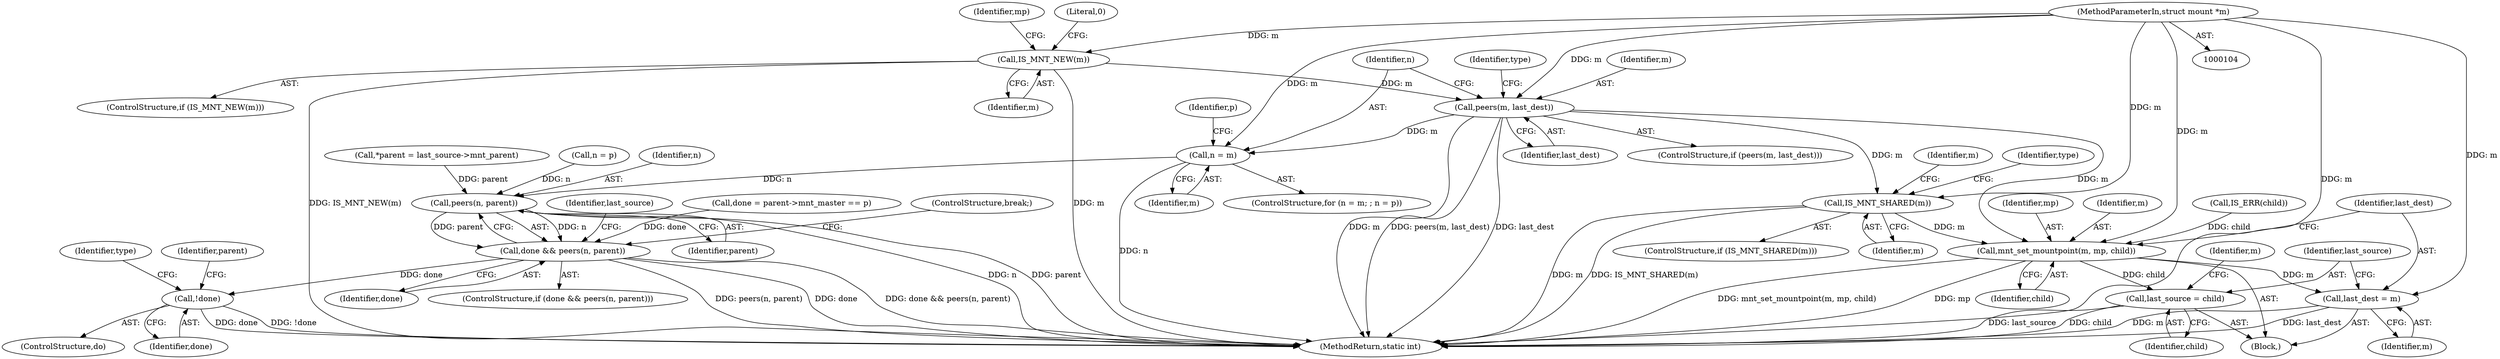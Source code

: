 digraph "0_linux_5ec0811d30378ae104f250bfc9b3640242d81e3f_0@pointer" {
"1000105" [label="(MethodParameterIn,struct mount *m)"];
"1000110" [label="(Call,IS_MNT_NEW(m))"];
"1000128" [label="(Call,peers(m, last_dest))"];
"1000141" [label="(Call,n = m)"];
"1000184" [label="(Call,peers(n, parent))"];
"1000182" [label="(Call,done && peers(n, parent))"];
"1000193" [label="(Call,!done)"];
"1000199" [label="(Call,IS_MNT_SHARED(m))"];
"1000238" [label="(Call,mnt_set_mountpoint(m, mp, child))"];
"1000242" [label="(Call,last_dest = m)"];
"1000245" [label="(Call,last_source = child)"];
"1000226" [label="(Call,IS_ERR(child))"];
"1000130" [label="(Identifier,last_dest)"];
"1000189" [label="(Identifier,last_source)"];
"1000184" [label="(Call,peers(n, parent))"];
"1000109" [label="(ControlStructure,if (IS_MNT_NEW(m)))"];
"1000142" [label="(Identifier,n)"];
"1000111" [label="(Identifier,m)"];
"1000247" [label="(Identifier,child)"];
"1000244" [label="(Identifier,m)"];
"1000106" [label="(Block,)"];
"1000199" [label="(Call,IS_MNT_SHARED(m))"];
"1000182" [label="(Call,done && peers(n, parent))"];
"1000243" [label="(Identifier,last_dest)"];
"1000242" [label="(Call,last_dest = m)"];
"1000251" [label="(Identifier,m)"];
"1000110" [label="(Call,IS_MNT_NEW(m))"];
"1000144" [label="(Call,n = p)"];
"1000194" [label="(Identifier,done)"];
"1000196" [label="(Identifier,type)"];
"1000127" [label="(ControlStructure,if (peers(m, last_dest)))"];
"1000174" [label="(Call,done = parent->mnt_master == p)"];
"1000240" [label="(Identifier,mp)"];
"1000133" [label="(Identifier,type)"];
"1000113" [label="(Literal,0)"];
"1000141" [label="(Call,n = m)"];
"1000118" [label="(Identifier,mp)"];
"1000193" [label="(Call,!done)"];
"1000129" [label="(Identifier,m)"];
"1000186" [label="(Identifier,parent)"];
"1000208" [label="(Identifier,m)"];
"1000187" [label="(ControlStructure,break;)"];
"1000241" [label="(Identifier,child)"];
"1000200" [label="(Identifier,m)"];
"1000128" [label="(Call,peers(m, last_dest))"];
"1000165" [label="(Identifier,parent)"];
"1000149" [label="(Identifier,p)"];
"1000238" [label="(Call,mnt_set_mountpoint(m, mp, child))"];
"1000246" [label="(Identifier,last_source)"];
"1000198" [label="(ControlStructure,if (IS_MNT_SHARED(m)))"];
"1000239" [label="(Identifier,m)"];
"1000161" [label="(ControlStructure,do)"];
"1000183" [label="(Identifier,done)"];
"1000273" [label="(MethodReturn,static int)"];
"1000185" [label="(Identifier,n)"];
"1000181" [label="(ControlStructure,if (done && peers(n, parent)))"];
"1000245" [label="(Call,last_source = child)"];
"1000202" [label="(Identifier,type)"];
"1000164" [label="(Call,*parent = last_source->mnt_parent)"];
"1000143" [label="(Identifier,m)"];
"1000105" [label="(MethodParameterIn,struct mount *m)"];
"1000140" [label="(ControlStructure,for (n = m; ; n = p))"];
"1000105" -> "1000104"  [label="AST: "];
"1000105" -> "1000273"  [label="DDG: m"];
"1000105" -> "1000110"  [label="DDG: m"];
"1000105" -> "1000128"  [label="DDG: m"];
"1000105" -> "1000141"  [label="DDG: m"];
"1000105" -> "1000199"  [label="DDG: m"];
"1000105" -> "1000238"  [label="DDG: m"];
"1000105" -> "1000242"  [label="DDG: m"];
"1000110" -> "1000109"  [label="AST: "];
"1000110" -> "1000111"  [label="CFG: "];
"1000111" -> "1000110"  [label="AST: "];
"1000113" -> "1000110"  [label="CFG: "];
"1000118" -> "1000110"  [label="CFG: "];
"1000110" -> "1000273"  [label="DDG: IS_MNT_NEW(m)"];
"1000110" -> "1000273"  [label="DDG: m"];
"1000110" -> "1000128"  [label="DDG: m"];
"1000128" -> "1000127"  [label="AST: "];
"1000128" -> "1000130"  [label="CFG: "];
"1000129" -> "1000128"  [label="AST: "];
"1000130" -> "1000128"  [label="AST: "];
"1000133" -> "1000128"  [label="CFG: "];
"1000142" -> "1000128"  [label="CFG: "];
"1000128" -> "1000273"  [label="DDG: last_dest"];
"1000128" -> "1000273"  [label="DDG: m"];
"1000128" -> "1000273"  [label="DDG: peers(m, last_dest)"];
"1000128" -> "1000141"  [label="DDG: m"];
"1000128" -> "1000199"  [label="DDG: m"];
"1000128" -> "1000238"  [label="DDG: m"];
"1000141" -> "1000140"  [label="AST: "];
"1000141" -> "1000143"  [label="CFG: "];
"1000142" -> "1000141"  [label="AST: "];
"1000143" -> "1000141"  [label="AST: "];
"1000149" -> "1000141"  [label="CFG: "];
"1000141" -> "1000273"  [label="DDG: n"];
"1000141" -> "1000184"  [label="DDG: n"];
"1000184" -> "1000182"  [label="AST: "];
"1000184" -> "1000186"  [label="CFG: "];
"1000185" -> "1000184"  [label="AST: "];
"1000186" -> "1000184"  [label="AST: "];
"1000182" -> "1000184"  [label="CFG: "];
"1000184" -> "1000273"  [label="DDG: n"];
"1000184" -> "1000273"  [label="DDG: parent"];
"1000184" -> "1000182"  [label="DDG: n"];
"1000184" -> "1000182"  [label="DDG: parent"];
"1000144" -> "1000184"  [label="DDG: n"];
"1000164" -> "1000184"  [label="DDG: parent"];
"1000182" -> "1000181"  [label="AST: "];
"1000182" -> "1000183"  [label="CFG: "];
"1000183" -> "1000182"  [label="AST: "];
"1000187" -> "1000182"  [label="CFG: "];
"1000189" -> "1000182"  [label="CFG: "];
"1000182" -> "1000273"  [label="DDG: done && peers(n, parent)"];
"1000182" -> "1000273"  [label="DDG: peers(n, parent)"];
"1000182" -> "1000273"  [label="DDG: done"];
"1000174" -> "1000182"  [label="DDG: done"];
"1000182" -> "1000193"  [label="DDG: done"];
"1000193" -> "1000161"  [label="AST: "];
"1000193" -> "1000194"  [label="CFG: "];
"1000194" -> "1000193"  [label="AST: "];
"1000165" -> "1000193"  [label="CFG: "];
"1000196" -> "1000193"  [label="CFG: "];
"1000193" -> "1000273"  [label="DDG: done"];
"1000193" -> "1000273"  [label="DDG: !done"];
"1000199" -> "1000198"  [label="AST: "];
"1000199" -> "1000200"  [label="CFG: "];
"1000200" -> "1000199"  [label="AST: "];
"1000202" -> "1000199"  [label="CFG: "];
"1000208" -> "1000199"  [label="CFG: "];
"1000199" -> "1000273"  [label="DDG: m"];
"1000199" -> "1000273"  [label="DDG: IS_MNT_SHARED(m)"];
"1000199" -> "1000238"  [label="DDG: m"];
"1000238" -> "1000106"  [label="AST: "];
"1000238" -> "1000241"  [label="CFG: "];
"1000239" -> "1000238"  [label="AST: "];
"1000240" -> "1000238"  [label="AST: "];
"1000241" -> "1000238"  [label="AST: "];
"1000243" -> "1000238"  [label="CFG: "];
"1000238" -> "1000273"  [label="DDG: mp"];
"1000238" -> "1000273"  [label="DDG: mnt_set_mountpoint(m, mp, child)"];
"1000226" -> "1000238"  [label="DDG: child"];
"1000238" -> "1000242"  [label="DDG: m"];
"1000238" -> "1000245"  [label="DDG: child"];
"1000242" -> "1000106"  [label="AST: "];
"1000242" -> "1000244"  [label="CFG: "];
"1000243" -> "1000242"  [label="AST: "];
"1000244" -> "1000242"  [label="AST: "];
"1000246" -> "1000242"  [label="CFG: "];
"1000242" -> "1000273"  [label="DDG: m"];
"1000242" -> "1000273"  [label="DDG: last_dest"];
"1000245" -> "1000106"  [label="AST: "];
"1000245" -> "1000247"  [label="CFG: "];
"1000246" -> "1000245"  [label="AST: "];
"1000247" -> "1000245"  [label="AST: "];
"1000251" -> "1000245"  [label="CFG: "];
"1000245" -> "1000273"  [label="DDG: last_source"];
"1000245" -> "1000273"  [label="DDG: child"];
}
